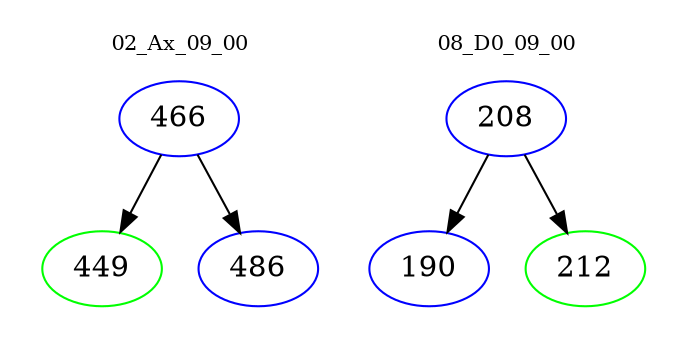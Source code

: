 digraph{
subgraph cluster_0 {
color = white
label = "02_Ax_09_00";
fontsize=10;
T0_466 [label="466", color="blue"]
T0_466 -> T0_449 [color="black"]
T0_449 [label="449", color="green"]
T0_466 -> T0_486 [color="black"]
T0_486 [label="486", color="blue"]
}
subgraph cluster_1 {
color = white
label = "08_D0_09_00";
fontsize=10;
T1_208 [label="208", color="blue"]
T1_208 -> T1_190 [color="black"]
T1_190 [label="190", color="blue"]
T1_208 -> T1_212 [color="black"]
T1_212 [label="212", color="green"]
}
}
